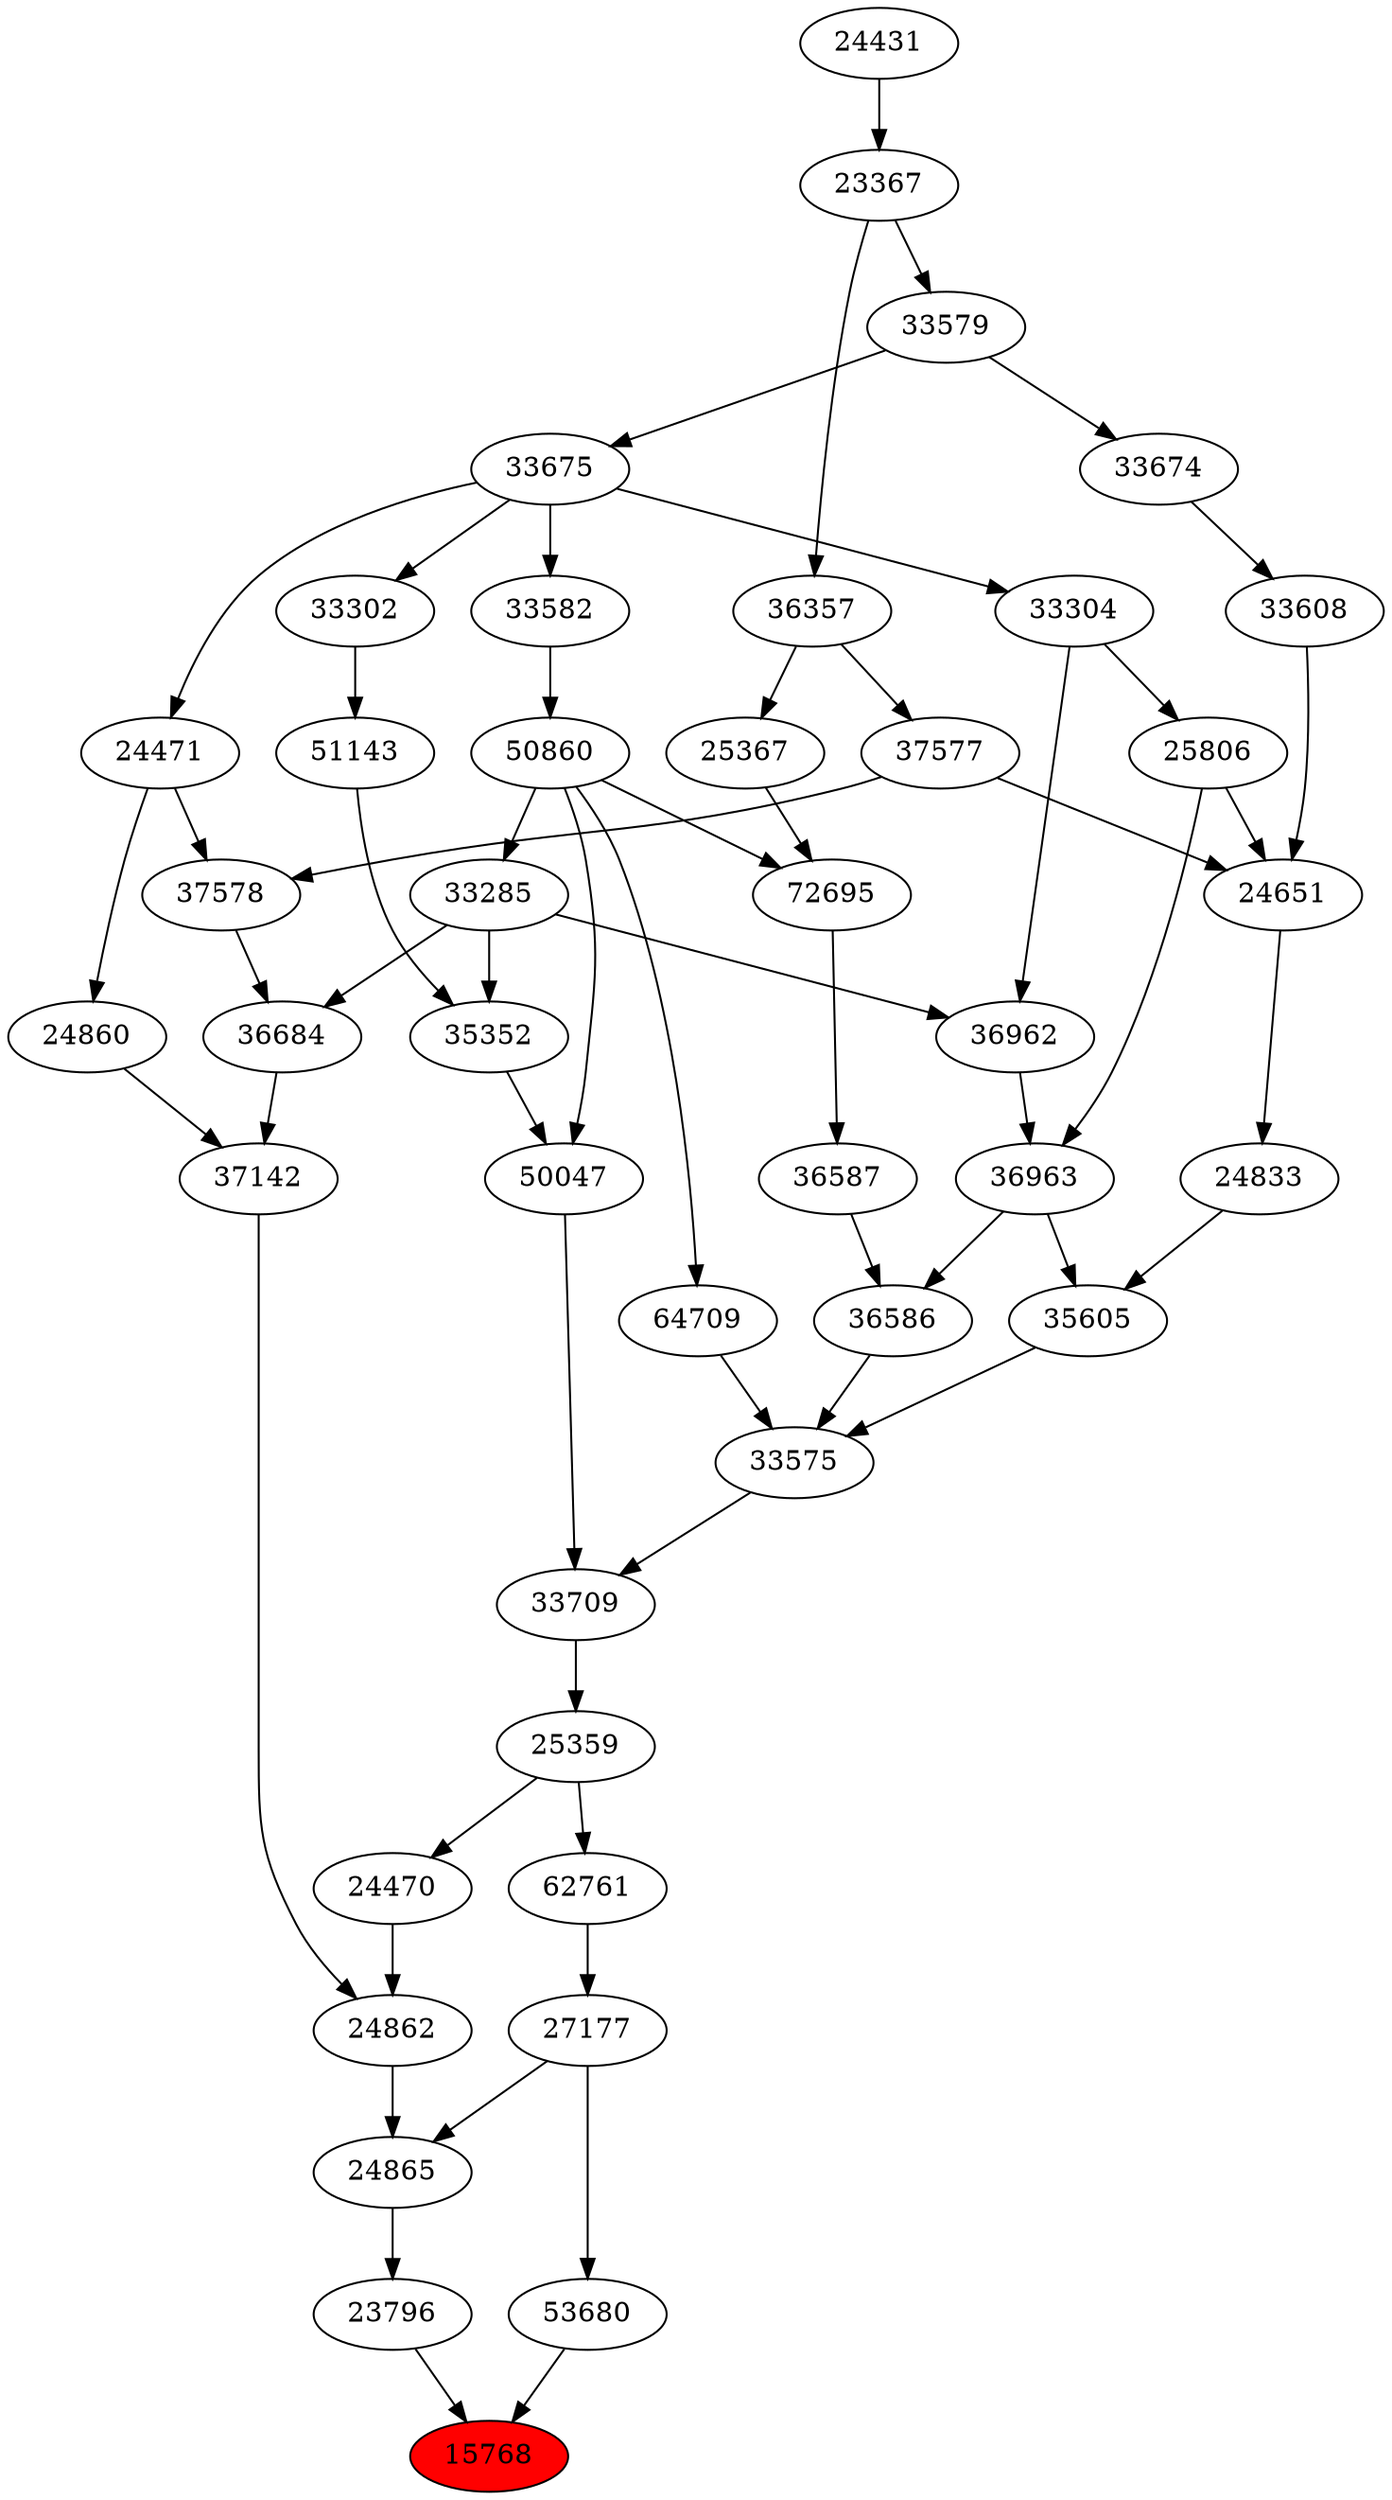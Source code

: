 strict digraph{ 
15768 [label="15768" fillcolor=red style=filled]
53680 -> 15768
23796 -> 15768
53680 [label="53680"]
27177 -> 53680
23796 [label="23796"]
24865 -> 23796
27177 [label="27177"]
62761 -> 27177
24865 [label="24865"]
24862 -> 24865
27177 -> 24865
62761 [label="62761"]
25359 -> 62761
24862 [label="24862"]
24470 -> 24862
37142 -> 24862
25359 [label="25359"]
33709 -> 25359
24470 [label="24470"]
25359 -> 24470
37142 [label="37142"]
36684 -> 37142
24860 -> 37142
33709 [label="33709"]
50047 -> 33709
33575 -> 33709
36684 [label="36684"]
33285 -> 36684
37578 -> 36684
24860 [label="24860"]
24471 -> 24860
50047 [label="50047"]
35352 -> 50047
50860 -> 50047
33575 [label="33575"]
36586 -> 33575
35605 -> 33575
64709 -> 33575
33285 [label="33285"]
50860 -> 33285
37578 [label="37578"]
24471 -> 37578
37577 -> 37578
24471 [label="24471"]
33675 -> 24471
35352 [label="35352"]
33285 -> 35352
51143 -> 35352
50860 [label="50860"]
33582 -> 50860
36586 [label="36586"]
36587 -> 36586
36963 -> 36586
35605 [label="35605"]
24833 -> 35605
36963 -> 35605
64709 [label="64709"]
50860 -> 64709
37577 [label="37577"]
36357 -> 37577
33675 [label="33675"]
33579 -> 33675
51143 [label="51143"]
33302 -> 51143
33582 [label="33582"]
33675 -> 33582
36587 [label="36587"]
72695 -> 36587
36963 [label="36963"]
36962 -> 36963
25806 -> 36963
24833 [label="24833"]
24651 -> 24833
36357 [label="36357"]
23367 -> 36357
33579 [label="33579"]
23367 -> 33579
33302 [label="33302"]
33675 -> 33302
72695 [label="72695"]
50860 -> 72695
25367 -> 72695
36962 [label="36962"]
33285 -> 36962
33304 -> 36962
25806 [label="25806"]
33304 -> 25806
24651 [label="24651"]
25806 -> 24651
33608 -> 24651
37577 -> 24651
23367 [label="23367"]
24431 -> 23367
25367 [label="25367"]
36357 -> 25367
33304 [label="33304"]
33675 -> 33304
33608 [label="33608"]
33674 -> 33608
24431 [label="24431"]
33674 [label="33674"]
33579 -> 33674
}